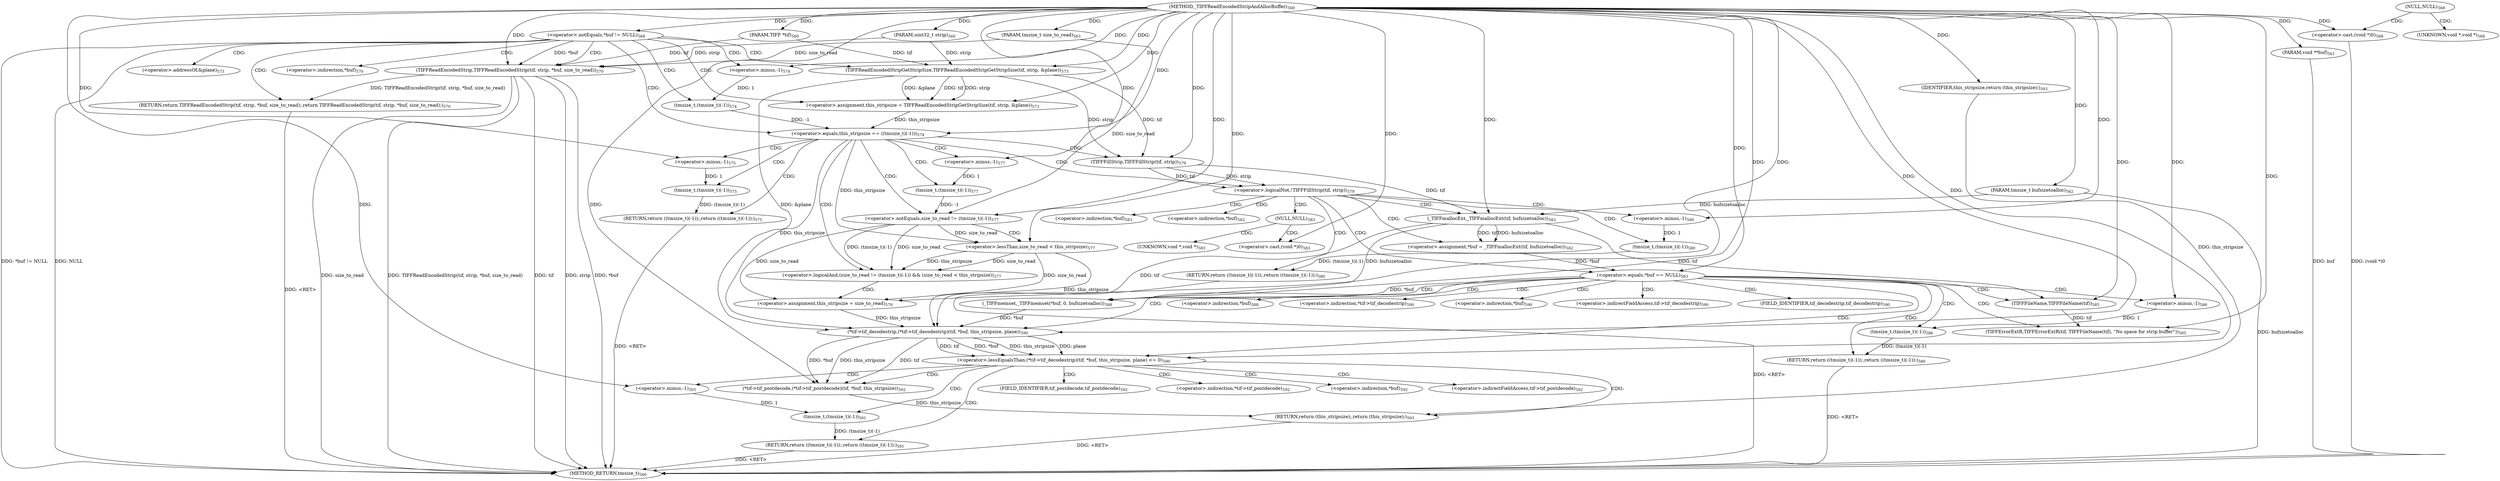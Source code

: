 digraph "_TIFFReadEncodedStripAndAllocBuffer" {  
"75097" [label = <(METHOD,_TIFFReadEncodedStripAndAllocBuffer)<SUB>560</SUB>> ]
"75224" [label = <(METHOD_RETURN,tmsize_t)<SUB>560</SUB>> ]
"75098" [label = <(PARAM,TIFF *tif)<SUB>560</SUB>> ]
"75099" [label = <(PARAM,uint32_t strip)<SUB>560</SUB>> ]
"75100" [label = <(PARAM,void **buf)<SUB>561</SUB>> ]
"75101" [label = <(PARAM,tmsize_t bufsizetoalloc)<SUB>562</SUB>> ]
"75102" [label = <(PARAM,tmsize_t size_to_read)<SUB>563</SUB>> ]
"75123" [label = <(&lt;operator&gt;.assignment,this_stripsize = TIFFReadEncodedStripGetStripSize(tif, strip, &amp;plane))<SUB>573</SUB>> ]
"75165" [label = <(&lt;operator&gt;.assignment,*buf = _TIFFmallocExt(tif, bufsizetoalloc))<SUB>582</SUB>> ]
"75190" [label = <(_TIFFmemset,_TIFFmemset(*buf, 0, bufsizetoalloc))<SUB>588</SUB>> ]
"75213" [label = <(*tif-&gt;tif_postdecode,(*tif-&gt;tif_postdecode)(tif, *buf, this_stripsize))<SUB>592</SUB>> ]
"75222" [label = <(RETURN,return (this_stripsize);,return (this_stripsize);)<SUB>593</SUB>> ]
"75107" [label = <(&lt;operator&gt;.notEquals,*buf != NULL)<SUB>568</SUB>> ]
"75131" [label = <(&lt;operator&gt;.equals,this_stripsize == ((tmsize_t)(-1)))<SUB>574</SUB>> ]
"75142" [label = <(&lt;operator&gt;.logicalAnd,(size_to_read != (tmsize_t)(-1)) &amp;&amp; (size_to_read &lt; this_stripsize))<SUB>577</SUB>> ]
"75156" [label = <(&lt;operator&gt;.logicalNot,!TIFFFillStrip(tif, strip))<SUB>579</SUB>> ]
"75172" [label = <(&lt;operator&gt;.equals,*buf == NULL)<SUB>583</SUB>> ]
"75196" [label = <(&lt;operator&gt;.lessEqualsThan,(*tif-&gt;tif_decodestrip)(tif, *buf, this_stripsize, plane) &lt;= 0)<SUB>590</SUB>> ]
"75223" [label = <(IDENTIFIER,this_stripsize,return (this_stripsize);)<SUB>593</SUB>> ]
"75116" [label = <(RETURN,return TIFFReadEncodedStrip(tif, strip, *buf, size_to_read);,return TIFFReadEncodedStrip(tif, strip, *buf, size_to_read);)<SUB>570</SUB>> ]
"75125" [label = <(TIFFReadEncodedStripGetStripSize,TIFFReadEncodedStripGetStripSize(tif, strip, &amp;plane))<SUB>573</SUB>> ]
"75137" [label = <(RETURN,return ((tmsize_t)(-1));,return ((tmsize_t)(-1));)<SUB>575</SUB>> ]
"75152" [label = <(&lt;operator&gt;.assignment,this_stripsize = size_to_read)<SUB>578</SUB>> ]
"75161" [label = <(RETURN,return ((tmsize_t)(-1));,return ((tmsize_t)(-1));)<SUB>580</SUB>> ]
"75168" [label = <(_TIFFmallocExt,_TIFFmallocExt(tif, bufsizetoalloc))<SUB>582</SUB>> ]
"75181" [label = <(TIFFErrorExtR,TIFFErrorExtR(tif, TIFFFileName(tif), &quot;No space for strip buffer&quot;))<SUB>585</SUB>> ]
"75186" [label = <(RETURN,return ((tmsize_t)(-1));,return ((tmsize_t)(-1));)<SUB>586</SUB>> ]
"75209" [label = <(RETURN,return ((tmsize_t)(-1));,return ((tmsize_t)(-1));)<SUB>591</SUB>> ]
"75117" [label = <(TIFFReadEncodedStrip,TIFFReadEncodedStrip(tif, strip, *buf, size_to_read))<SUB>570</SUB>> ]
"75133" [label = <(tmsize_t,(tmsize_t)(-1))<SUB>574</SUB>> ]
"75138" [label = <(tmsize_t,(tmsize_t)(-1))<SUB>575</SUB>> ]
"75143" [label = <(&lt;operator&gt;.notEquals,size_to_read != (tmsize_t)(-1))<SUB>577</SUB>> ]
"75148" [label = <(&lt;operator&gt;.lessThan,size_to_read &lt; this_stripsize)<SUB>577</SUB>> ]
"75157" [label = <(TIFFFillStrip,TIFFFillStrip(tif, strip))<SUB>579</SUB>> ]
"75162" [label = <(tmsize_t,(tmsize_t)(-1))<SUB>580</SUB>> ]
"75187" [label = <(tmsize_t,(tmsize_t)(-1))<SUB>586</SUB>> ]
"75197" [label = <(*tif-&gt;tif_decodestrip,(*tif-&gt;tif_decodestrip)(tif, *buf, this_stripsize, plane))<SUB>590</SUB>> ]
"75210" [label = <(tmsize_t,(tmsize_t)(-1))<SUB>591</SUB>> ]
"75112" [label = <(&lt;operator&gt;.cast,(void *)0)<SUB>568</SUB>> ]
"75134" [label = <(&lt;operator&gt;.minus,-1)<SUB>574</SUB>> ]
"75145" [label = <(tmsize_t,(tmsize_t)(-1))<SUB>577</SUB>> ]
"75177" [label = <(&lt;operator&gt;.cast,(void *)0)<SUB>583</SUB>> ]
"75183" [label = <(TIFFFileName,TIFFFileName(tif))<SUB>585</SUB>> ]
"75139" [label = <(&lt;operator&gt;.minus,-1)<SUB>575</SUB>> ]
"75146" [label = <(&lt;operator&gt;.minus,-1)<SUB>577</SUB>> ]
"75163" [label = <(&lt;operator&gt;.minus,-1)<SUB>580</SUB>> ]
"75188" [label = <(&lt;operator&gt;.minus,-1)<SUB>586</SUB>> ]
"75211" [label = <(&lt;operator&gt;.minus,-1)<SUB>591</SUB>> ]
"75166" [label = <(&lt;operator&gt;.indirection,*buf)<SUB>582</SUB>> ]
"75191" [label = <(&lt;operator&gt;.indirection,*buf)<SUB>588</SUB>> ]
"75214" [label = <(&lt;operator&gt;.indirection,*tif-&gt;tif_postdecode)<SUB>592</SUB>> ]
"75219" [label = <(&lt;operator&gt;.indirection,*buf)<SUB>592</SUB>> ]
"75110" [label = <(NULL,NULL)<SUB>568</SUB>> ]
"75128" [label = <(&lt;operator&gt;.addressOf,&amp;plane)<SUB>573</SUB>> ]
"75173" [label = <(&lt;operator&gt;.indirection,*buf)<SUB>583</SUB>> ]
"75175" [label = <(NULL,NULL)<SUB>583</SUB>> ]
"75215" [label = <(&lt;operator&gt;.indirectFieldAccess,tif-&gt;tif_postdecode)<SUB>592</SUB>> ]
"75198" [label = <(&lt;operator&gt;.indirection,*tif-&gt;tif_decodestrip)<SUB>590</SUB>> ]
"75203" [label = <(&lt;operator&gt;.indirection,*buf)<SUB>590</SUB>> ]
"75217" [label = <(FIELD_IDENTIFIER,tif_postdecode,tif_postdecode)<SUB>592</SUB>> ]
"75120" [label = <(&lt;operator&gt;.indirection,*buf)<SUB>570</SUB>> ]
"75199" [label = <(&lt;operator&gt;.indirectFieldAccess,tif-&gt;tif_decodestrip)<SUB>590</SUB>> ]
"75113" [label = <(UNKNOWN,void *,void *)<SUB>568</SUB>> ]
"75178" [label = <(UNKNOWN,void *,void *)<SUB>583</SUB>> ]
"75201" [label = <(FIELD_IDENTIFIER,tif_decodestrip,tif_decodestrip)<SUB>590</SUB>> ]
  "75116" -> "75224"  [ label = "DDG: &lt;RET&gt;"] 
  "75209" -> "75224"  [ label = "DDG: &lt;RET&gt;"] 
  "75137" -> "75224"  [ label = "DDG: &lt;RET&gt;"] 
  "75186" -> "75224"  [ label = "DDG: &lt;RET&gt;"] 
  "75161" -> "75224"  [ label = "DDG: &lt;RET&gt;"] 
  "75222" -> "75224"  [ label = "DDG: &lt;RET&gt;"] 
  "75100" -> "75224"  [ label = "DDG: buf"] 
  "75101" -> "75224"  [ label = "DDG: bufsizetoalloc"] 
  "75107" -> "75224"  [ label = "DDG: NULL"] 
  "75112" -> "75224"  [ label = "DDG: (void *)0"] 
  "75107" -> "75224"  [ label = "DDG: *buf != NULL"] 
  "75117" -> "75224"  [ label = "DDG: tif"] 
  "75117" -> "75224"  [ label = "DDG: strip"] 
  "75117" -> "75224"  [ label = "DDG: *buf"] 
  "75117" -> "75224"  [ label = "DDG: size_to_read"] 
  "75117" -> "75224"  [ label = "DDG: TIFFReadEncodedStrip(tif, strip, *buf, size_to_read)"] 
  "75097" -> "75098"  [ label = "DDG: "] 
  "75097" -> "75099"  [ label = "DDG: "] 
  "75097" -> "75100"  [ label = "DDG: "] 
  "75097" -> "75101"  [ label = "DDG: "] 
  "75097" -> "75102"  [ label = "DDG: "] 
  "75125" -> "75123"  [ label = "DDG: tif"] 
  "75125" -> "75123"  [ label = "DDG: strip"] 
  "75125" -> "75123"  [ label = "DDG: &amp;plane"] 
  "75168" -> "75165"  [ label = "DDG: tif"] 
  "75168" -> "75165"  [ label = "DDG: bufsizetoalloc"] 
  "75223" -> "75222"  [ label = "DDG: this_stripsize"] 
  "75213" -> "75222"  [ label = "DDG: this_stripsize"] 
  "75097" -> "75123"  [ label = "DDG: "] 
  "75172" -> "75190"  [ label = "DDG: *buf"] 
  "75097" -> "75190"  [ label = "DDG: "] 
  "75168" -> "75190"  [ label = "DDG: bufsizetoalloc"] 
  "75197" -> "75213"  [ label = "DDG: tif"] 
  "75097" -> "75213"  [ label = "DDG: "] 
  "75197" -> "75213"  [ label = "DDG: *buf"] 
  "75197" -> "75213"  [ label = "DDG: this_stripsize"] 
  "75097" -> "75223"  [ label = "DDG: "] 
  "75097" -> "75107"  [ label = "DDG: "] 
  "75117" -> "75116"  [ label = "DDG: TIFFReadEncodedStrip(tif, strip, *buf, size_to_read)"] 
  "75098" -> "75125"  [ label = "DDG: tif"] 
  "75097" -> "75125"  [ label = "DDG: "] 
  "75099" -> "75125"  [ label = "DDG: strip"] 
  "75123" -> "75131"  [ label = "DDG: this_stripsize"] 
  "75097" -> "75131"  [ label = "DDG: "] 
  "75133" -> "75131"  [ label = "DDG: -1"] 
  "75138" -> "75137"  [ label = "DDG: (tmsize_t)(-1)"] 
  "75143" -> "75142"  [ label = "DDG: size_to_read"] 
  "75143" -> "75142"  [ label = "DDG: (tmsize_t)(-1)"] 
  "75148" -> "75142"  [ label = "DDG: size_to_read"] 
  "75148" -> "75142"  [ label = "DDG: this_stripsize"] 
  "75143" -> "75152"  [ label = "DDG: size_to_read"] 
  "75148" -> "75152"  [ label = "DDG: size_to_read"] 
  "75097" -> "75152"  [ label = "DDG: "] 
  "75157" -> "75156"  [ label = "DDG: tif"] 
  "75157" -> "75156"  [ label = "DDG: strip"] 
  "75162" -> "75161"  [ label = "DDG: (tmsize_t)(-1)"] 
  "75157" -> "75168"  [ label = "DDG: tif"] 
  "75097" -> "75168"  [ label = "DDG: "] 
  "75101" -> "75168"  [ label = "DDG: bufsizetoalloc"] 
  "75165" -> "75172"  [ label = "DDG: *buf"] 
  "75097" -> "75172"  [ label = "DDG: "] 
  "75187" -> "75186"  [ label = "DDG: (tmsize_t)(-1)"] 
  "75197" -> "75196"  [ label = "DDG: tif"] 
  "75197" -> "75196"  [ label = "DDG: *buf"] 
  "75197" -> "75196"  [ label = "DDG: this_stripsize"] 
  "75197" -> "75196"  [ label = "DDG: plane"] 
  "75097" -> "75196"  [ label = "DDG: "] 
  "75210" -> "75209"  [ label = "DDG: (tmsize_t)(-1)"] 
  "75134" -> "75133"  [ label = "DDG: 1"] 
  "75102" -> "75143"  [ label = "DDG: size_to_read"] 
  "75097" -> "75143"  [ label = "DDG: "] 
  "75145" -> "75143"  [ label = "DDG: -1"] 
  "75143" -> "75148"  [ label = "DDG: size_to_read"] 
  "75097" -> "75148"  [ label = "DDG: "] 
  "75131" -> "75148"  [ label = "DDG: this_stripsize"] 
  "75125" -> "75157"  [ label = "DDG: tif"] 
  "75097" -> "75157"  [ label = "DDG: "] 
  "75125" -> "75157"  [ label = "DDG: strip"] 
  "75183" -> "75181"  [ label = "DDG: tif"] 
  "75097" -> "75181"  [ label = "DDG: "] 
  "75168" -> "75197"  [ label = "DDG: tif"] 
  "75097" -> "75197"  [ label = "DDG: "] 
  "75190" -> "75197"  [ label = "DDG: *buf"] 
  "75131" -> "75197"  [ label = "DDG: this_stripsize"] 
  "75148" -> "75197"  [ label = "DDG: this_stripsize"] 
  "75152" -> "75197"  [ label = "DDG: this_stripsize"] 
  "75125" -> "75197"  [ label = "DDG: &amp;plane"] 
  "75097" -> "75112"  [ label = "DDG: "] 
  "75098" -> "75117"  [ label = "DDG: tif"] 
  "75097" -> "75117"  [ label = "DDG: "] 
  "75099" -> "75117"  [ label = "DDG: strip"] 
  "75107" -> "75117"  [ label = "DDG: *buf"] 
  "75102" -> "75117"  [ label = "DDG: size_to_read"] 
  "75097" -> "75134"  [ label = "DDG: "] 
  "75139" -> "75138"  [ label = "DDG: 1"] 
  "75146" -> "75145"  [ label = "DDG: 1"] 
  "75163" -> "75162"  [ label = "DDG: 1"] 
  "75097" -> "75177"  [ label = "DDG: "] 
  "75168" -> "75183"  [ label = "DDG: tif"] 
  "75097" -> "75183"  [ label = "DDG: "] 
  "75188" -> "75187"  [ label = "DDG: 1"] 
  "75211" -> "75210"  [ label = "DDG: 1"] 
  "75097" -> "75139"  [ label = "DDG: "] 
  "75097" -> "75146"  [ label = "DDG: "] 
  "75097" -> "75163"  [ label = "DDG: "] 
  "75097" -> "75188"  [ label = "DDG: "] 
  "75097" -> "75211"  [ label = "DDG: "] 
  "75107" -> "75134"  [ label = "CDG: "] 
  "75107" -> "75131"  [ label = "CDG: "] 
  "75107" -> "75125"  [ label = "CDG: "] 
  "75107" -> "75120"  [ label = "CDG: "] 
  "75107" -> "75133"  [ label = "CDG: "] 
  "75107" -> "75117"  [ label = "CDG: "] 
  "75107" -> "75123"  [ label = "CDG: "] 
  "75107" -> "75116"  [ label = "CDG: "] 
  "75107" -> "75128"  [ label = "CDG: "] 
  "75131" -> "75138"  [ label = "CDG: "] 
  "75131" -> "75146"  [ label = "CDG: "] 
  "75131" -> "75137"  [ label = "CDG: "] 
  "75131" -> "75145"  [ label = "CDG: "] 
  "75131" -> "75143"  [ label = "CDG: "] 
  "75131" -> "75139"  [ label = "CDG: "] 
  "75131" -> "75156"  [ label = "CDG: "] 
  "75131" -> "75157"  [ label = "CDG: "] 
  "75131" -> "75142"  [ label = "CDG: "] 
  "75142" -> "75152"  [ label = "CDG: "] 
  "75156" -> "75168"  [ label = "CDG: "] 
  "75156" -> "75166"  [ label = "CDG: "] 
  "75156" -> "75175"  [ label = "CDG: "] 
  "75156" -> "75161"  [ label = "CDG: "] 
  "75156" -> "75162"  [ label = "CDG: "] 
  "75156" -> "75172"  [ label = "CDG: "] 
  "75156" -> "75163"  [ label = "CDG: "] 
  "75156" -> "75165"  [ label = "CDG: "] 
  "75156" -> "75173"  [ label = "CDG: "] 
  "75172" -> "75181"  [ label = "CDG: "] 
  "75172" -> "75183"  [ label = "CDG: "] 
  "75172" -> "75201"  [ label = "CDG: "] 
  "75172" -> "75198"  [ label = "CDG: "] 
  "75172" -> "75187"  [ label = "CDG: "] 
  "75172" -> "75190"  [ label = "CDG: "] 
  "75172" -> "75186"  [ label = "CDG: "] 
  "75172" -> "75203"  [ label = "CDG: "] 
  "75172" -> "75196"  [ label = "CDG: "] 
  "75172" -> "75191"  [ label = "CDG: "] 
  "75172" -> "75197"  [ label = "CDG: "] 
  "75172" -> "75199"  [ label = "CDG: "] 
  "75172" -> "75188"  [ label = "CDG: "] 
  "75196" -> "75215"  [ label = "CDG: "] 
  "75196" -> "75219"  [ label = "CDG: "] 
  "75196" -> "75214"  [ label = "CDG: "] 
  "75196" -> "75211"  [ label = "CDG: "] 
  "75196" -> "75213"  [ label = "CDG: "] 
  "75196" -> "75217"  [ label = "CDG: "] 
  "75196" -> "75209"  [ label = "CDG: "] 
  "75196" -> "75222"  [ label = "CDG: "] 
  "75196" -> "75210"  [ label = "CDG: "] 
  "75110" -> "75112"  [ label = "CDG: "] 
  "75110" -> "75113"  [ label = "CDG: "] 
  "75143" -> "75148"  [ label = "CDG: "] 
  "75175" -> "75177"  [ label = "CDG: "] 
  "75175" -> "75178"  [ label = "CDG: "] 
}
